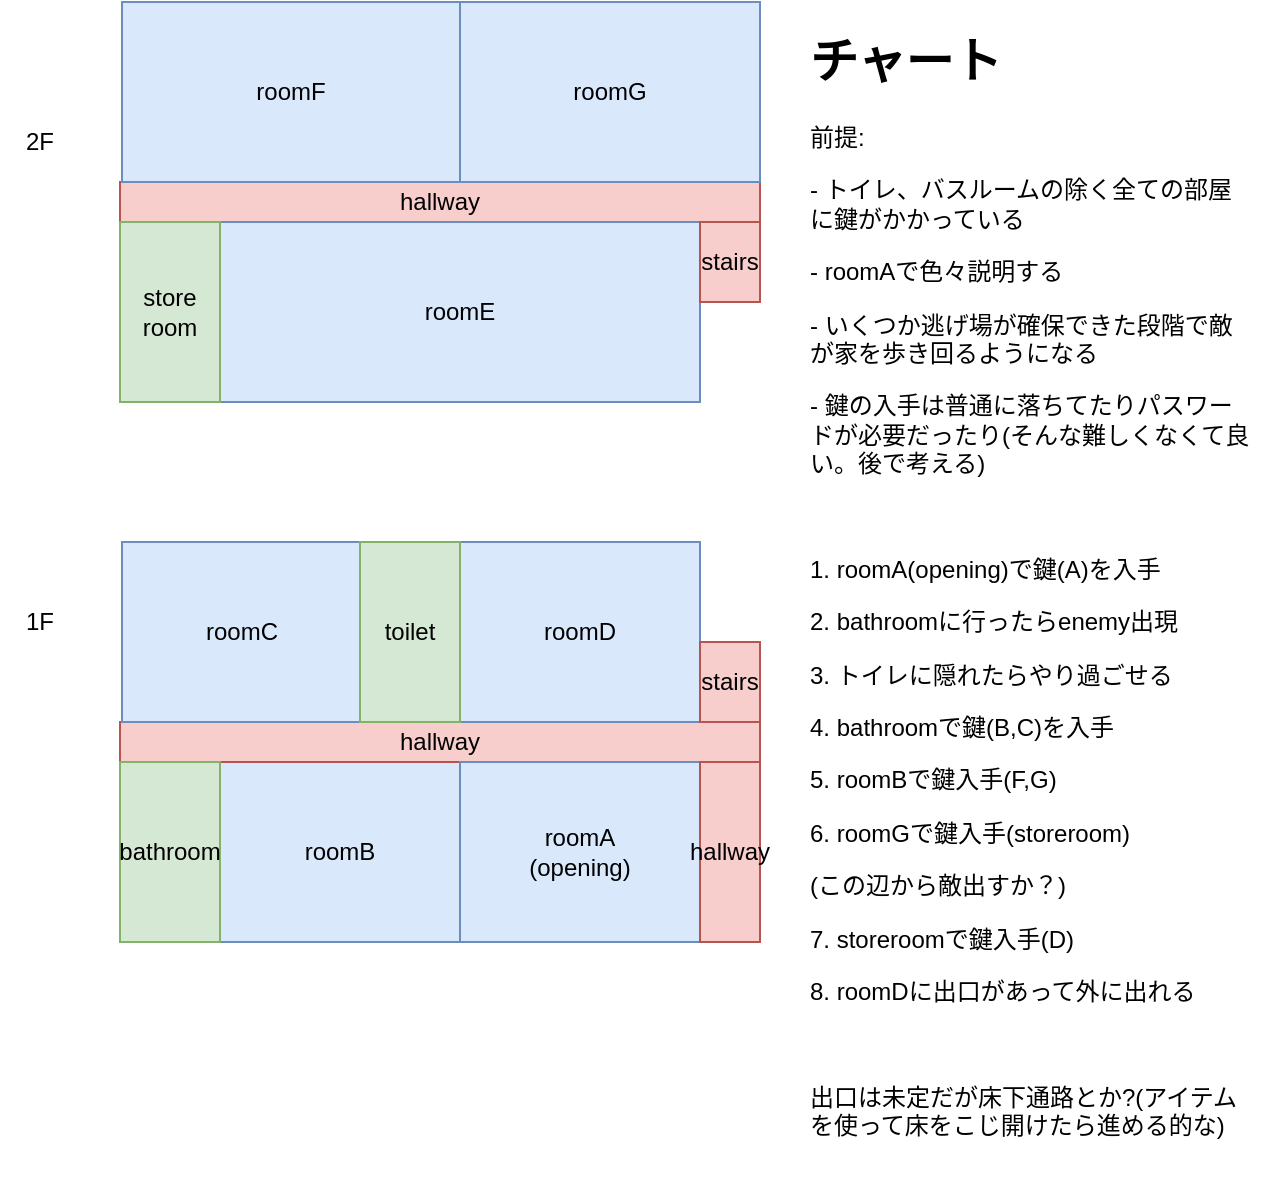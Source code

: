 <mxfile version="13.3.1" type="device"><diagram id="7Bx84ZZiyqW-JZqpRjnP" name="Page-1"><mxGraphModel dx="685" dy="513" grid="1" gridSize="10" guides="1" tooltips="1" connect="1" arrows="1" fold="1" page="1" pageScale="1" pageWidth="850" pageHeight="1100" math="0" shadow="0"><root><mxCell id="0"/><mxCell id="1" parent="0"/><mxCell id="A9nrtHttbKAgeAbQt3jT-1" value="roomB" style="rounded=0;whiteSpace=wrap;html=1;fillColor=#dae8fc;strokeColor=#6c8ebf;" vertex="1" parent="1"><mxGeometry x="220" y="420" width="120" height="90" as="geometry"/></mxCell><mxCell id="A9nrtHttbKAgeAbQt3jT-2" value="hallway" style="rounded=0;whiteSpace=wrap;html=1;fillColor=#f8cecc;strokeColor=#b85450;" vertex="1" parent="1"><mxGeometry x="170" y="400" width="320" height="20" as="geometry"/></mxCell><mxCell id="A9nrtHttbKAgeAbQt3jT-3" value="roomC&lt;br&gt;" style="rounded=0;whiteSpace=wrap;html=1;fillColor=#dae8fc;strokeColor=#6c8ebf;" vertex="1" parent="1"><mxGeometry x="171" y="310" width="120" height="90" as="geometry"/></mxCell><mxCell id="A9nrtHttbKAgeAbQt3jT-4" value="roomD" style="rounded=0;whiteSpace=wrap;html=1;fillColor=#dae8fc;strokeColor=#6c8ebf;" vertex="1" parent="1"><mxGeometry x="340" y="310" width="120" height="90" as="geometry"/></mxCell><mxCell id="A9nrtHttbKAgeAbQt3jT-5" value="roomA&lt;br&gt;(opening)" style="rounded=0;whiteSpace=wrap;html=1;fillColor=#dae8fc;strokeColor=#6c8ebf;" vertex="1" parent="1"><mxGeometry x="340" y="420" width="120" height="90" as="geometry"/></mxCell><mxCell id="A9nrtHttbKAgeAbQt3jT-6" value="toilet" style="rounded=0;whiteSpace=wrap;html=1;fillColor=#d5e8d4;strokeColor=#82b366;" vertex="1" parent="1"><mxGeometry x="290" y="310" width="50" height="90" as="geometry"/></mxCell><mxCell id="A9nrtHttbKAgeAbQt3jT-7" value="bathroom" style="rounded=0;whiteSpace=wrap;html=1;fillColor=#d5e8d4;strokeColor=#82b366;" vertex="1" parent="1"><mxGeometry x="170" y="420" width="50" height="90" as="geometry"/></mxCell><mxCell id="A9nrtHttbKAgeAbQt3jT-8" value="stairs" style="rounded=0;whiteSpace=wrap;html=1;fillColor=#f8cecc;strokeColor=#b85450;" vertex="1" parent="1"><mxGeometry x="460" y="360" width="30" height="40" as="geometry"/></mxCell><mxCell id="A9nrtHttbKAgeAbQt3jT-9" value="hallway" style="rounded=0;whiteSpace=wrap;html=1;fillColor=#f8cecc;strokeColor=#b85450;" vertex="1" parent="1"><mxGeometry x="460" y="420" width="30" height="90" as="geometry"/></mxCell><mxCell id="A9nrtHttbKAgeAbQt3jT-10" value="1F" style="text;html=1;strokeColor=none;fillColor=none;align=center;verticalAlign=middle;whiteSpace=wrap;rounded=0;" vertex="1" parent="1"><mxGeometry x="110" y="340" width="40" height="20" as="geometry"/></mxCell><mxCell id="A9nrtHttbKAgeAbQt3jT-12" value="hallway" style="rounded=0;whiteSpace=wrap;html=1;fillColor=#f8cecc;strokeColor=#b85450;" vertex="1" parent="1"><mxGeometry x="170" y="130" width="320" height="20" as="geometry"/></mxCell><mxCell id="A9nrtHttbKAgeAbQt3jT-13" value="roomF" style="rounded=0;whiteSpace=wrap;html=1;fillColor=#dae8fc;strokeColor=#6c8ebf;" vertex="1" parent="1"><mxGeometry x="171" y="40" width="169" height="90" as="geometry"/></mxCell><mxCell id="A9nrtHttbKAgeAbQt3jT-14" value="roomG" style="rounded=0;whiteSpace=wrap;html=1;fillColor=#dae8fc;strokeColor=#6c8ebf;" vertex="1" parent="1"><mxGeometry x="340" y="40" width="150" height="90" as="geometry"/></mxCell><mxCell id="A9nrtHttbKAgeAbQt3jT-15" value="roomE" style="rounded=0;whiteSpace=wrap;html=1;fillColor=#dae8fc;strokeColor=#6c8ebf;" vertex="1" parent="1"><mxGeometry x="220" y="150" width="240" height="90" as="geometry"/></mxCell><mxCell id="A9nrtHttbKAgeAbQt3jT-16" value="store&lt;br&gt;room" style="rounded=0;whiteSpace=wrap;html=1;fillColor=#d5e8d4;strokeColor=#82b366;" vertex="1" parent="1"><mxGeometry x="170" y="150" width="50" height="90" as="geometry"/></mxCell><mxCell id="A9nrtHttbKAgeAbQt3jT-18" value="stairs" style="rounded=0;whiteSpace=wrap;html=1;fillColor=#f8cecc;strokeColor=#b85450;" vertex="1" parent="1"><mxGeometry x="460" y="150" width="30" height="40" as="geometry"/></mxCell><mxCell id="A9nrtHttbKAgeAbQt3jT-20" value="2F" style="text;html=1;strokeColor=none;fillColor=none;align=center;verticalAlign=middle;whiteSpace=wrap;rounded=0;" vertex="1" parent="1"><mxGeometry x="110" y="100" width="40" height="20" as="geometry"/></mxCell><mxCell id="A9nrtHttbKAgeAbQt3jT-22" value="&lt;h1&gt;チャート&lt;/h1&gt;&lt;p&gt;前提:&lt;/p&gt;&lt;p&gt;- トイレ、バスルームの除く全ての部屋に鍵がかかっている&lt;/p&gt;&lt;p&gt;- roomAで色々説明する&lt;/p&gt;&lt;p&gt;- いくつか逃げ場が確保できた段階で敵が家を歩き回るようになる&lt;/p&gt;&lt;p&gt;- 鍵の入手は普通に落ちてたりパスワードが必要だったり(そんな難しくなくて良い。後で考える)&lt;/p&gt;&lt;p&gt;&lt;br&gt;&lt;/p&gt;&lt;p&gt;1. roomA(opening)で鍵(A)を入手&lt;/p&gt;&lt;p&gt;2. bathroomに行ったらenemy出現&lt;/p&gt;&lt;p&gt;3. トイレに隠れたらやり過ごせる&lt;/p&gt;&lt;p&gt;4. bathroomで鍵(B,C)を入手&lt;/p&gt;&lt;p&gt;5. roomBで鍵入手(F,G)&lt;/p&gt;&lt;p&gt;6. roomGで鍵入手(storeroom)&lt;/p&gt;&lt;p&gt;(この辺から敵出すか？)&lt;/p&gt;&lt;p&gt;7. storeroomで鍵入手(D)&lt;/p&gt;&lt;p&gt;8. roomDに出口があって外に出れる&lt;/p&gt;&lt;p&gt;&lt;br&gt;&lt;/p&gt;&lt;p&gt;出口は未定だが床下通路とか?(アイテムを使って床をこじ開けたら進める的な)&lt;/p&gt;" style="text;html=1;strokeColor=none;fillColor=none;spacing=5;spacingTop=-20;whiteSpace=wrap;overflow=hidden;rounded=0;align=left;" vertex="1" parent="1"><mxGeometry x="510" y="50" width="230" height="590" as="geometry"/></mxCell></root></mxGraphModel></diagram></mxfile>